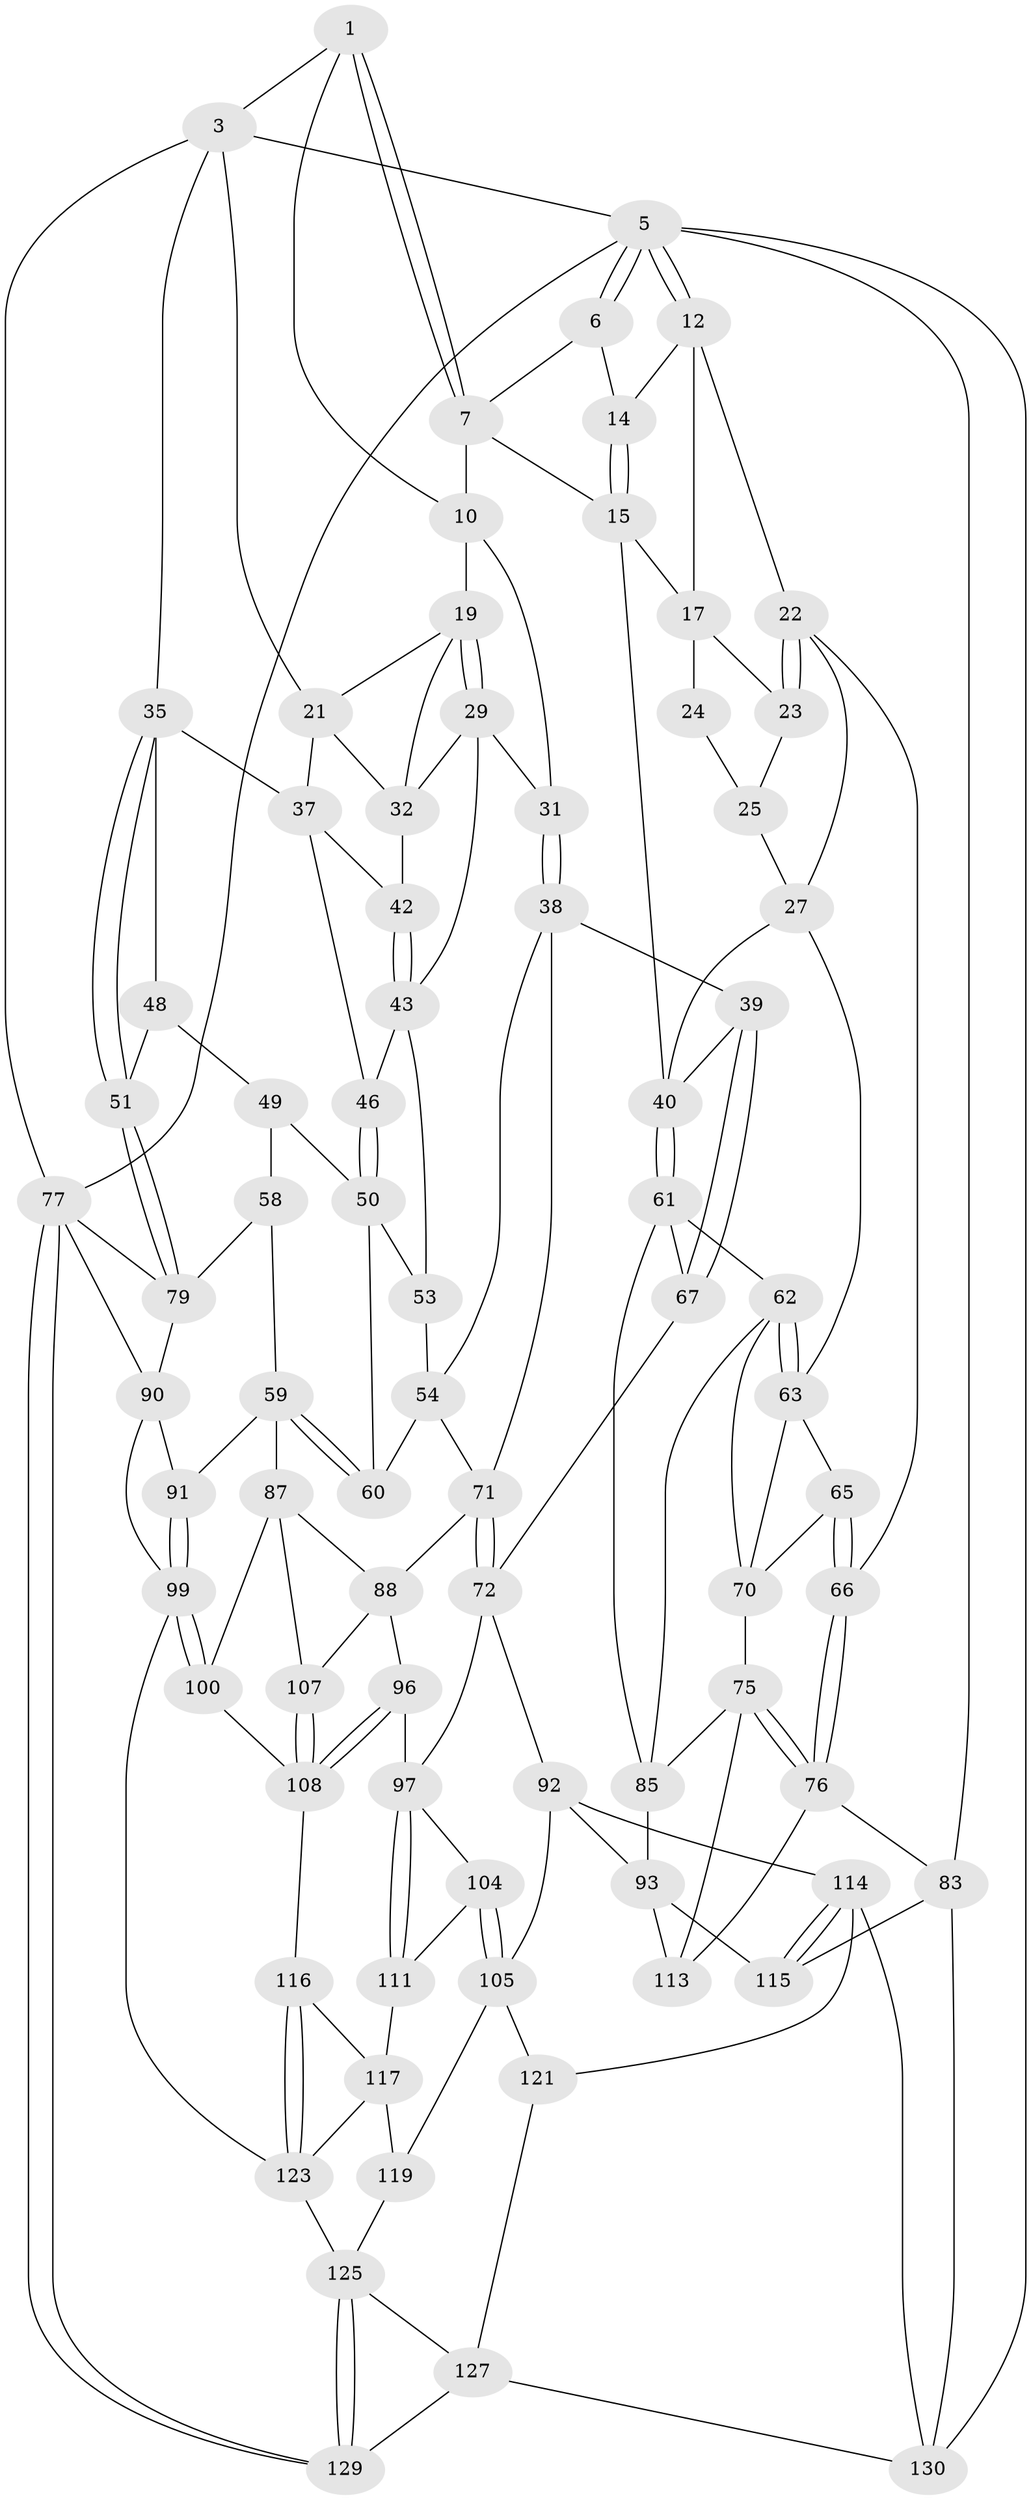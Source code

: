 // Generated by graph-tools (version 1.1) at 2025/24/03/03/25 07:24:36]
// undirected, 79 vertices, 173 edges
graph export_dot {
graph [start="1"]
  node [color=gray90,style=filled];
  1 [pos="+0.4033457483440159+0",super="+2"];
  3 [pos="+1+0",super="+4"];
  5 [pos="+0+0",super="+84"];
  6 [pos="+0.3694982307674513+0",super="+9"];
  7 [pos="+0.4256893283588957+0.06650430207969818",super="+8"];
  10 [pos="+0.6158738398929322+0.09150222543144935",super="+11"];
  12 [pos="+0+0",super="+13"];
  14 [pos="+0.1899735335277612+0.08086398238450875"];
  15 [pos="+0.29548791120316675+0.26121892028363153",super="+16"];
  17 [pos="+0.19060333696339013+0.23575706993011816",super="+18"];
  19 [pos="+0.6682756444942718+0.11674258058953199",super="+20"];
  21 [pos="+0.7927601094649811+0.09020495555400826",super="+33"];
  22 [pos="+0+0.16089747907229998",super="+26"];
  23 [pos="+0.11407569979342647+0.15366647451942742"];
  24 [pos="+0.1884511294772483+0.23555233480753127"];
  25 [pos="+0.11400941343596528+0.16881736466836827",super="+28"];
  27 [pos="+0+0.2945247923176632",super="+44"];
  29 [pos="+0.6386227013082654+0.2158753904645285",super="+30"];
  31 [pos="+0.5110336311861123+0.31593702049479444"];
  32 [pos="+0.69731456895589+0.22448919363439052",super="+34"];
  35 [pos="+1+0",super="+36"];
  37 [pos="+0.881893098769258+0.25366070802094215",super="+45"];
  38 [pos="+0.5108102458326591+0.31631349266251235",super="+55"];
  39 [pos="+0.389906202743904+0.3069261396476403"];
  40 [pos="+0.3000051734410332+0.29379035120183805",super="+41"];
  42 [pos="+0.7536572192933352+0.2705774440543558"];
  43 [pos="+0.7418626388898703+0.2983951279930777",super="+47"];
  46 [pos="+0.8432343515057436+0.33431679672014764"];
  48 [pos="+0.9393717773649652+0.3139021024159291",super="+52"];
  49 [pos="+0.8727401075796265+0.38390183848074444",super="+57"];
  50 [pos="+0.855814431139206+0.372399644460268",super="+56"];
  51 [pos="+1+0.41835827905368594"];
  53 [pos="+0.7315744735972454+0.3881102427077512"];
  54 [pos="+0.6128997114294062+0.38426003320918445",super="+69"];
  58 [pos="+0.8919104022386389+0.49635408440009626"];
  59 [pos="+0.8286402516468022+0.5116360517792585",super="+86"];
  60 [pos="+0.7458988814206586+0.42264953445163395"];
  61 [pos="+0.28009833143691726+0.3448964775894175",super="+68"];
  62 [pos="+0.18922199235094445+0.42878487655493264",super="+80"];
  63 [pos="+0.18460836544114792+0.4271533392081007",super="+64"];
  65 [pos="+0.07144807966250544+0.4526576044466018"];
  66 [pos="+0+0.31610168554574897"];
  67 [pos="+0.3862995884845783+0.523100368407684"];
  70 [pos="+0.0762267443203029+0.4638862225457222",super="+74"];
  71 [pos="+0.5211561366895047+0.47496076489436856",super="+81"];
  72 [pos="+0.47743306858228207+0.5357587478378206",super="+73"];
  75 [pos="+0+0.6138359864020229",super="+102"];
  76 [pos="+0+0.6338309700193074",super="+82"];
  77 [pos="+1+1",super="+78"];
  79 [pos="+1+0.6466935841852738",super="+89"];
  83 [pos="+0+1",super="+128"];
  85 [pos="+0.20753114341304535+0.5599702939766639",super="+94"];
  87 [pos="+0.7871975684871042+0.5536380328325744",super="+101"];
  88 [pos="+0.689406577250565+0.5772042818352855",super="+95"];
  90 [pos="+0.914045785785972+0.6032995616729645",super="+103"];
  91 [pos="+0.8617634310227597+0.6432195878012581"];
  92 [pos="+0.3087845926877406+0.6247487518911926",super="+106"];
  93 [pos="+0.24697707258298052+0.6394688692971765",super="+112"];
  96 [pos="+0.6472213858968239+0.6532998300854972"];
  97 [pos="+0.637520139284897+0.6627666875983126",super="+98"];
  99 [pos="+0.8279029649475207+0.727912346583169",super="+109"];
  100 [pos="+0.8278923944247958+0.7279080750094924"];
  104 [pos="+0.4664362993424794+0.6579555690152644"];
  105 [pos="+0.45980691545585767+0.6803239567921363",super="+120"];
  107 [pos="+0.7009265622811236+0.5944546114275542"];
  108 [pos="+0.7823378215268366+0.7083737038288354",super="+110"];
  111 [pos="+0.6347746818742828+0.671727430992378"];
  113 [pos="+0.1287574244947942+0.8023961351529317"];
  114 [pos="+0.30406354390736756+0.8420069421897007",super="+122"];
  115 [pos="+0.28603118253567145+0.8343338671653842"];
  116 [pos="+0.6894615977381252+0.768403384603596"];
  117 [pos="+0.638077955288716+0.7645507743858754",super="+118"];
  119 [pos="+0.6120647578779355+0.7660655713263992"];
  121 [pos="+0.45531073469447764+0.8506813124567358"];
  123 [pos="+0.7978605880877997+0.9013465059934099",super="+124"];
  125 [pos="+0.7746525639526903+1",super="+126"];
  127 [pos="+0.5094473012190178+0.9196474604685592",super="+132"];
  129 [pos="+0.7990140121999335+1"];
  130 [pos="+0.35742720561887603+1",super="+131"];
  1 -- 7;
  1 -- 7;
  1 -- 10;
  1 -- 3;
  3 -- 21;
  3 -- 35;
  3 -- 5;
  3 -- 77;
  5 -- 6;
  5 -- 6;
  5 -- 12;
  5 -- 12;
  5 -- 130;
  5 -- 83;
  5 -- 77;
  6 -- 14;
  6 -- 7;
  7 -- 10;
  7 -- 15;
  10 -- 19;
  10 -- 31;
  12 -- 22;
  12 -- 17;
  12 -- 14;
  14 -- 15;
  14 -- 15;
  15 -- 17;
  15 -- 40;
  17 -- 24;
  17 -- 23;
  19 -- 29;
  19 -- 29;
  19 -- 32;
  19 -- 21;
  21 -- 37;
  21 -- 32;
  22 -- 23;
  22 -- 23;
  22 -- 66;
  22 -- 27;
  23 -- 25;
  24 -- 25 [weight=2];
  25 -- 27;
  27 -- 63;
  27 -- 40;
  29 -- 32;
  29 -- 43;
  29 -- 31;
  31 -- 38;
  31 -- 38;
  32 -- 42;
  35 -- 51;
  35 -- 51;
  35 -- 48;
  35 -- 37;
  37 -- 42;
  37 -- 46;
  38 -- 39;
  38 -- 54;
  38 -- 71;
  39 -- 40;
  39 -- 67;
  39 -- 67;
  40 -- 61;
  40 -- 61;
  42 -- 43;
  42 -- 43;
  43 -- 53;
  43 -- 46;
  46 -- 50;
  46 -- 50;
  48 -- 49 [weight=2];
  48 -- 51;
  49 -- 50;
  49 -- 58;
  50 -- 60;
  50 -- 53;
  51 -- 79;
  51 -- 79;
  53 -- 54;
  54 -- 60;
  54 -- 71;
  58 -- 59;
  58 -- 79;
  59 -- 60;
  59 -- 60;
  59 -- 91;
  59 -- 87;
  61 -- 62;
  61 -- 67;
  61 -- 85;
  62 -- 63;
  62 -- 63;
  62 -- 85;
  62 -- 70;
  63 -- 70;
  63 -- 65;
  65 -- 66;
  65 -- 66;
  65 -- 70;
  66 -- 76;
  66 -- 76;
  67 -- 72;
  70 -- 75;
  71 -- 72;
  71 -- 72;
  71 -- 88;
  72 -- 97;
  72 -- 92;
  75 -- 76;
  75 -- 76;
  75 -- 113;
  75 -- 85;
  76 -- 113;
  76 -- 83;
  77 -- 129;
  77 -- 129;
  77 -- 79;
  77 -- 90;
  79 -- 90;
  83 -- 115;
  83 -- 130;
  85 -- 93;
  87 -- 88;
  87 -- 107;
  87 -- 100;
  88 -- 107;
  88 -- 96;
  90 -- 91;
  90 -- 99;
  91 -- 99;
  91 -- 99;
  92 -- 93;
  92 -- 105;
  92 -- 114;
  93 -- 113;
  93 -- 115;
  96 -- 97;
  96 -- 108;
  96 -- 108;
  97 -- 111;
  97 -- 111;
  97 -- 104;
  99 -- 100;
  99 -- 100;
  99 -- 123;
  100 -- 108;
  104 -- 105;
  104 -- 105;
  104 -- 111;
  105 -- 121;
  105 -- 119;
  107 -- 108;
  107 -- 108;
  108 -- 116;
  111 -- 117;
  114 -- 115;
  114 -- 115;
  114 -- 121;
  114 -- 130;
  116 -- 117;
  116 -- 123;
  116 -- 123;
  117 -- 123;
  117 -- 119;
  119 -- 125;
  121 -- 127;
  123 -- 125;
  125 -- 129;
  125 -- 129;
  125 -- 127;
  127 -- 129;
  127 -- 130;
}
